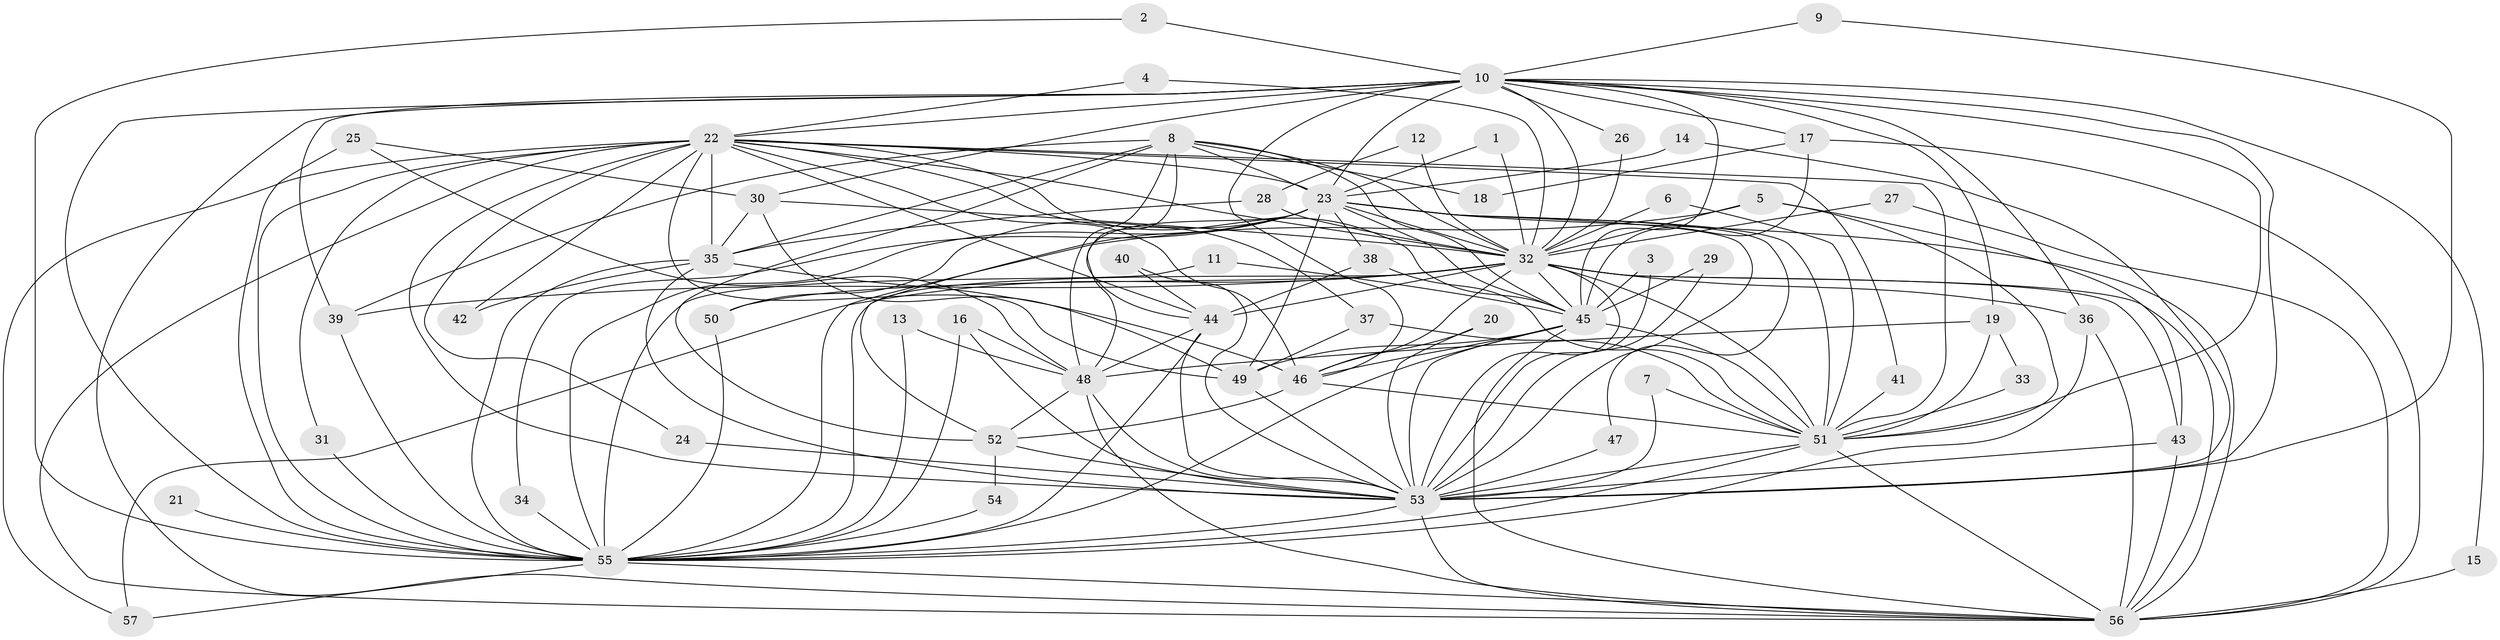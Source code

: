 // original degree distribution, {17: 0.017543859649122806, 23: 0.008771929824561403, 21: 0.008771929824561403, 29: 0.008771929824561403, 25: 0.008771929824561403, 16: 0.008771929824561403, 24: 0.008771929824561403, 19: 0.008771929824561403, 20: 0.008771929824561403, 9: 0.017543859649122806, 7: 0.017543859649122806, 3: 0.18421052631578946, 2: 0.543859649122807, 4: 0.08771929824561403, 5: 0.05263157894736842, 6: 0.008771929824561403}
// Generated by graph-tools (version 1.1) at 2025/49/03/09/25 03:49:33]
// undirected, 57 vertices, 166 edges
graph export_dot {
graph [start="1"]
  node [color=gray90,style=filled];
  1;
  2;
  3;
  4;
  5;
  6;
  7;
  8;
  9;
  10;
  11;
  12;
  13;
  14;
  15;
  16;
  17;
  18;
  19;
  20;
  21;
  22;
  23;
  24;
  25;
  26;
  27;
  28;
  29;
  30;
  31;
  32;
  33;
  34;
  35;
  36;
  37;
  38;
  39;
  40;
  41;
  42;
  43;
  44;
  45;
  46;
  47;
  48;
  49;
  50;
  51;
  52;
  53;
  54;
  55;
  56;
  57;
  1 -- 23 [weight=1.0];
  1 -- 32 [weight=1.0];
  2 -- 10 [weight=1.0];
  2 -- 55 [weight=1.0];
  3 -- 45 [weight=1.0];
  3 -- 53 [weight=1.0];
  4 -- 22 [weight=1.0];
  4 -- 32 [weight=1.0];
  5 -- 32 [weight=1.0];
  5 -- 43 [weight=1.0];
  5 -- 51 [weight=1.0];
  5 -- 55 [weight=1.0];
  6 -- 32 [weight=1.0];
  6 -- 51 [weight=1.0];
  7 -- 51 [weight=1.0];
  7 -- 53 [weight=1.0];
  8 -- 18 [weight=1.0];
  8 -- 23 [weight=1.0];
  8 -- 32 [weight=1.0];
  8 -- 35 [weight=1.0];
  8 -- 39 [weight=1.0];
  8 -- 44 [weight=1.0];
  8 -- 45 [weight=1.0];
  8 -- 48 [weight=1.0];
  8 -- 52 [weight=1.0];
  9 -- 10 [weight=1.0];
  9 -- 53 [weight=1.0];
  10 -- 15 [weight=1.0];
  10 -- 17 [weight=1.0];
  10 -- 19 [weight=1.0];
  10 -- 22 [weight=1.0];
  10 -- 23 [weight=2.0];
  10 -- 26 [weight=1.0];
  10 -- 30 [weight=1.0];
  10 -- 32 [weight=1.0];
  10 -- 36 [weight=2.0];
  10 -- 39 [weight=2.0];
  10 -- 45 [weight=1.0];
  10 -- 46 [weight=1.0];
  10 -- 51 [weight=1.0];
  10 -- 53 [weight=1.0];
  10 -- 55 [weight=2.0];
  10 -- 56 [weight=1.0];
  11 -- 45 [weight=1.0];
  11 -- 55 [weight=1.0];
  12 -- 28 [weight=1.0];
  12 -- 32 [weight=1.0];
  13 -- 48 [weight=1.0];
  13 -- 55 [weight=1.0];
  14 -- 23 [weight=1.0];
  14 -- 53 [weight=1.0];
  15 -- 56 [weight=1.0];
  16 -- 48 [weight=1.0];
  16 -- 53 [weight=1.0];
  16 -- 55 [weight=1.0];
  17 -- 18 [weight=1.0];
  17 -- 45 [weight=1.0];
  17 -- 56 [weight=1.0];
  19 -- 33 [weight=1.0];
  19 -- 48 [weight=1.0];
  19 -- 51 [weight=1.0];
  20 -- 46 [weight=1.0];
  20 -- 53 [weight=1.0];
  21 -- 55 [weight=2.0];
  22 -- 23 [weight=1.0];
  22 -- 24 [weight=1.0];
  22 -- 31 [weight=1.0];
  22 -- 32 [weight=1.0];
  22 -- 35 [weight=1.0];
  22 -- 37 [weight=1.0];
  22 -- 41 [weight=1.0];
  22 -- 42 [weight=1.0];
  22 -- 44 [weight=1.0];
  22 -- 45 [weight=2.0];
  22 -- 46 [weight=1.0];
  22 -- 49 [weight=1.0];
  22 -- 51 [weight=2.0];
  22 -- 53 [weight=1.0];
  22 -- 55 [weight=4.0];
  22 -- 56 [weight=1.0];
  22 -- 57 [weight=1.0];
  23 -- 32 [weight=1.0];
  23 -- 34 [weight=1.0];
  23 -- 38 [weight=1.0];
  23 -- 45 [weight=1.0];
  23 -- 47 [weight=1.0];
  23 -- 48 [weight=2.0];
  23 -- 49 [weight=1.0];
  23 -- 50 [weight=1.0];
  23 -- 51 [weight=2.0];
  23 -- 52 [weight=1.0];
  23 -- 53 [weight=1.0];
  23 -- 55 [weight=2.0];
  23 -- 56 [weight=2.0];
  24 -- 53 [weight=1.0];
  25 -- 30 [weight=1.0];
  25 -- 48 [weight=1.0];
  25 -- 55 [weight=1.0];
  26 -- 32 [weight=1.0];
  27 -- 32 [weight=1.0];
  27 -- 56 [weight=1.0];
  28 -- 32 [weight=1.0];
  28 -- 35 [weight=1.0];
  29 -- 45 [weight=1.0];
  29 -- 53 [weight=1.0];
  30 -- 32 [weight=1.0];
  30 -- 35 [weight=1.0];
  30 -- 49 [weight=1.0];
  31 -- 55 [weight=1.0];
  32 -- 36 [weight=2.0];
  32 -- 39 [weight=1.0];
  32 -- 43 [weight=1.0];
  32 -- 44 [weight=1.0];
  32 -- 45 [weight=1.0];
  32 -- 46 [weight=1.0];
  32 -- 50 [weight=1.0];
  32 -- 51 [weight=1.0];
  32 -- 53 [weight=2.0];
  32 -- 55 [weight=2.0];
  32 -- 56 [weight=1.0];
  32 -- 57 [weight=1.0];
  33 -- 51 [weight=1.0];
  34 -- 55 [weight=1.0];
  35 -- 42 [weight=1.0];
  35 -- 46 [weight=1.0];
  35 -- 53 [weight=1.0];
  35 -- 55 [weight=1.0];
  36 -- 55 [weight=1.0];
  36 -- 56 [weight=1.0];
  37 -- 49 [weight=1.0];
  37 -- 51 [weight=1.0];
  38 -- 44 [weight=1.0];
  38 -- 51 [weight=1.0];
  39 -- 55 [weight=1.0];
  40 -- 44 [weight=1.0];
  40 -- 53 [weight=1.0];
  41 -- 51 [weight=1.0];
  43 -- 53 [weight=1.0];
  43 -- 56 [weight=1.0];
  44 -- 48 [weight=1.0];
  44 -- 53 [weight=1.0];
  44 -- 55 [weight=1.0];
  45 -- 46 [weight=1.0];
  45 -- 49 [weight=1.0];
  45 -- 51 [weight=1.0];
  45 -- 53 [weight=1.0];
  45 -- 55 [weight=2.0];
  45 -- 56 [weight=1.0];
  46 -- 51 [weight=1.0];
  46 -- 52 [weight=1.0];
  47 -- 53 [weight=1.0];
  48 -- 52 [weight=1.0];
  48 -- 53 [weight=1.0];
  48 -- 56 [weight=1.0];
  49 -- 53 [weight=1.0];
  50 -- 55 [weight=1.0];
  51 -- 53 [weight=1.0];
  51 -- 55 [weight=2.0];
  51 -- 56 [weight=1.0];
  52 -- 53 [weight=1.0];
  52 -- 54 [weight=1.0];
  53 -- 55 [weight=2.0];
  53 -- 56 [weight=1.0];
  54 -- 55 [weight=1.0];
  55 -- 56 [weight=2.0];
  55 -- 57 [weight=1.0];
}
